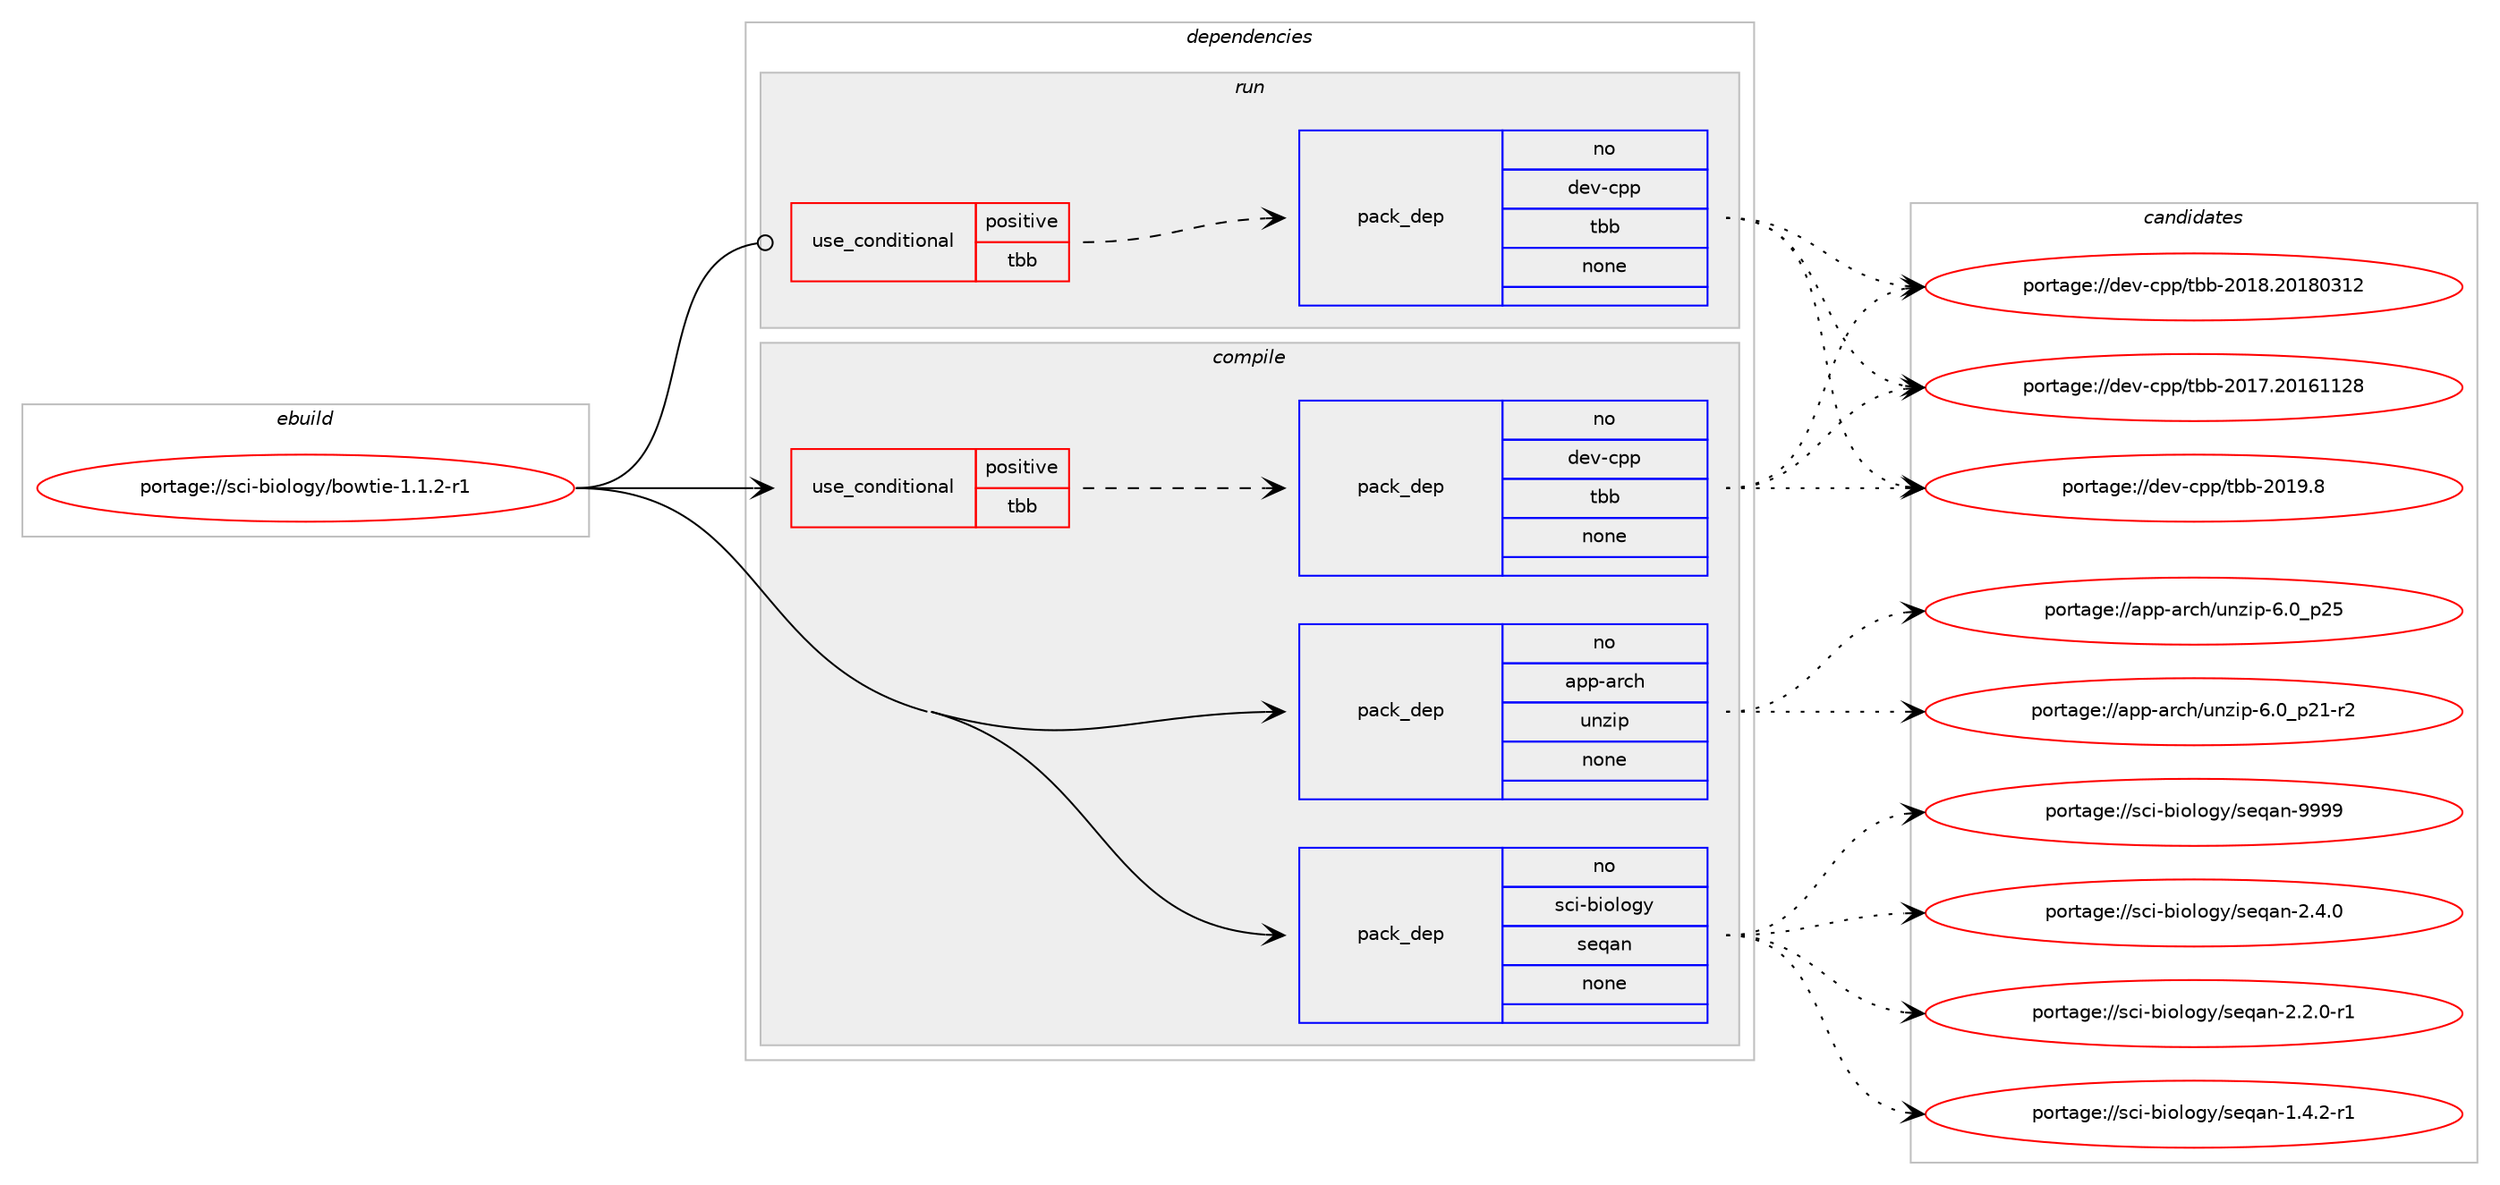 digraph prolog {

# *************
# Graph options
# *************

newrank=true;
concentrate=true;
compound=true;
graph [rankdir=LR,fontname=Helvetica,fontsize=10,ranksep=1.5];#, ranksep=2.5, nodesep=0.2];
edge  [arrowhead=vee];
node  [fontname=Helvetica,fontsize=10];

# **********
# The ebuild
# **********

subgraph cluster_leftcol {
color=gray;
rank=same;
label=<<i>ebuild</i>>;
id [label="portage://sci-biology/bowtie-1.1.2-r1", color=red, width=4, href="../sci-biology/bowtie-1.1.2-r1.svg"];
}

# ****************
# The dependencies
# ****************

subgraph cluster_midcol {
color=gray;
label=<<i>dependencies</i>>;
subgraph cluster_compile {
fillcolor="#eeeeee";
style=filled;
label=<<i>compile</i>>;
subgraph cond11529 {
dependency56784 [label=<<TABLE BORDER="0" CELLBORDER="1" CELLSPACING="0" CELLPADDING="4"><TR><TD ROWSPAN="3" CELLPADDING="10">use_conditional</TD></TR><TR><TD>positive</TD></TR><TR><TD>tbb</TD></TR></TABLE>>, shape=none, color=red];
subgraph pack44031 {
dependency56785 [label=<<TABLE BORDER="0" CELLBORDER="1" CELLSPACING="0" CELLPADDING="4" WIDTH="220"><TR><TD ROWSPAN="6" CELLPADDING="30">pack_dep</TD></TR><TR><TD WIDTH="110">no</TD></TR><TR><TD>dev-cpp</TD></TR><TR><TD>tbb</TD></TR><TR><TD>none</TD></TR><TR><TD></TD></TR></TABLE>>, shape=none, color=blue];
}
dependency56784:e -> dependency56785:w [weight=20,style="dashed",arrowhead="vee"];
}
id:e -> dependency56784:w [weight=20,style="solid",arrowhead="vee"];
subgraph pack44032 {
dependency56786 [label=<<TABLE BORDER="0" CELLBORDER="1" CELLSPACING="0" CELLPADDING="4" WIDTH="220"><TR><TD ROWSPAN="6" CELLPADDING="30">pack_dep</TD></TR><TR><TD WIDTH="110">no</TD></TR><TR><TD>app-arch</TD></TR><TR><TD>unzip</TD></TR><TR><TD>none</TD></TR><TR><TD></TD></TR></TABLE>>, shape=none, color=blue];
}
id:e -> dependency56786:w [weight=20,style="solid",arrowhead="vee"];
subgraph pack44033 {
dependency56787 [label=<<TABLE BORDER="0" CELLBORDER="1" CELLSPACING="0" CELLPADDING="4" WIDTH="220"><TR><TD ROWSPAN="6" CELLPADDING="30">pack_dep</TD></TR><TR><TD WIDTH="110">no</TD></TR><TR><TD>sci-biology</TD></TR><TR><TD>seqan</TD></TR><TR><TD>none</TD></TR><TR><TD></TD></TR></TABLE>>, shape=none, color=blue];
}
id:e -> dependency56787:w [weight=20,style="solid",arrowhead="vee"];
}
subgraph cluster_compileandrun {
fillcolor="#eeeeee";
style=filled;
label=<<i>compile and run</i>>;
}
subgraph cluster_run {
fillcolor="#eeeeee";
style=filled;
label=<<i>run</i>>;
subgraph cond11530 {
dependency56788 [label=<<TABLE BORDER="0" CELLBORDER="1" CELLSPACING="0" CELLPADDING="4"><TR><TD ROWSPAN="3" CELLPADDING="10">use_conditional</TD></TR><TR><TD>positive</TD></TR><TR><TD>tbb</TD></TR></TABLE>>, shape=none, color=red];
subgraph pack44034 {
dependency56789 [label=<<TABLE BORDER="0" CELLBORDER="1" CELLSPACING="0" CELLPADDING="4" WIDTH="220"><TR><TD ROWSPAN="6" CELLPADDING="30">pack_dep</TD></TR><TR><TD WIDTH="110">no</TD></TR><TR><TD>dev-cpp</TD></TR><TR><TD>tbb</TD></TR><TR><TD>none</TD></TR><TR><TD></TD></TR></TABLE>>, shape=none, color=blue];
}
dependency56788:e -> dependency56789:w [weight=20,style="dashed",arrowhead="vee"];
}
id:e -> dependency56788:w [weight=20,style="solid",arrowhead="odot"];
}
}

# **************
# The candidates
# **************

subgraph cluster_choices {
rank=same;
color=gray;
label=<<i>candidates</i>>;

subgraph choice44031 {
color=black;
nodesep=1;
choice100101118459911211247116989845504849574656 [label="portage://dev-cpp/tbb-2019.8", color=red, width=4,href="../dev-cpp/tbb-2019.8.svg"];
choice10010111845991121124711698984550484956465048495648514950 [label="portage://dev-cpp/tbb-2018.20180312", color=red, width=4,href="../dev-cpp/tbb-2018.20180312.svg"];
choice10010111845991121124711698984550484955465048495449495056 [label="portage://dev-cpp/tbb-2017.20161128", color=red, width=4,href="../dev-cpp/tbb-2017.20161128.svg"];
dependency56785:e -> choice100101118459911211247116989845504849574656:w [style=dotted,weight="100"];
dependency56785:e -> choice10010111845991121124711698984550484956465048495648514950:w [style=dotted,weight="100"];
dependency56785:e -> choice10010111845991121124711698984550484955465048495449495056:w [style=dotted,weight="100"];
}
subgraph choice44032 {
color=black;
nodesep=1;
choice971121124597114991044711711012210511245544648951125053 [label="portage://app-arch/unzip-6.0_p25", color=red, width=4,href="../app-arch/unzip-6.0_p25.svg"];
choice9711211245971149910447117110122105112455446489511250494511450 [label="portage://app-arch/unzip-6.0_p21-r2", color=red, width=4,href="../app-arch/unzip-6.0_p21-r2.svg"];
dependency56786:e -> choice971121124597114991044711711012210511245544648951125053:w [style=dotted,weight="100"];
dependency56786:e -> choice9711211245971149910447117110122105112455446489511250494511450:w [style=dotted,weight="100"];
}
subgraph choice44033 {
color=black;
nodesep=1;
choice11599105459810511110811110312147115101113971104557575757 [label="portage://sci-biology/seqan-9999", color=red, width=4,href="../sci-biology/seqan-9999.svg"];
choice1159910545981051111081111031214711510111397110455046524648 [label="portage://sci-biology/seqan-2.4.0", color=red, width=4,href="../sci-biology/seqan-2.4.0.svg"];
choice11599105459810511110811110312147115101113971104550465046484511449 [label="portage://sci-biology/seqan-2.2.0-r1", color=red, width=4,href="../sci-biology/seqan-2.2.0-r1.svg"];
choice11599105459810511110811110312147115101113971104549465246504511449 [label="portage://sci-biology/seqan-1.4.2-r1", color=red, width=4,href="../sci-biology/seqan-1.4.2-r1.svg"];
dependency56787:e -> choice11599105459810511110811110312147115101113971104557575757:w [style=dotted,weight="100"];
dependency56787:e -> choice1159910545981051111081111031214711510111397110455046524648:w [style=dotted,weight="100"];
dependency56787:e -> choice11599105459810511110811110312147115101113971104550465046484511449:w [style=dotted,weight="100"];
dependency56787:e -> choice11599105459810511110811110312147115101113971104549465246504511449:w [style=dotted,weight="100"];
}
subgraph choice44034 {
color=black;
nodesep=1;
choice100101118459911211247116989845504849574656 [label="portage://dev-cpp/tbb-2019.8", color=red, width=4,href="../dev-cpp/tbb-2019.8.svg"];
choice10010111845991121124711698984550484956465048495648514950 [label="portage://dev-cpp/tbb-2018.20180312", color=red, width=4,href="../dev-cpp/tbb-2018.20180312.svg"];
choice10010111845991121124711698984550484955465048495449495056 [label="portage://dev-cpp/tbb-2017.20161128", color=red, width=4,href="../dev-cpp/tbb-2017.20161128.svg"];
dependency56789:e -> choice100101118459911211247116989845504849574656:w [style=dotted,weight="100"];
dependency56789:e -> choice10010111845991121124711698984550484956465048495648514950:w [style=dotted,weight="100"];
dependency56789:e -> choice10010111845991121124711698984550484955465048495449495056:w [style=dotted,weight="100"];
}
}

}
